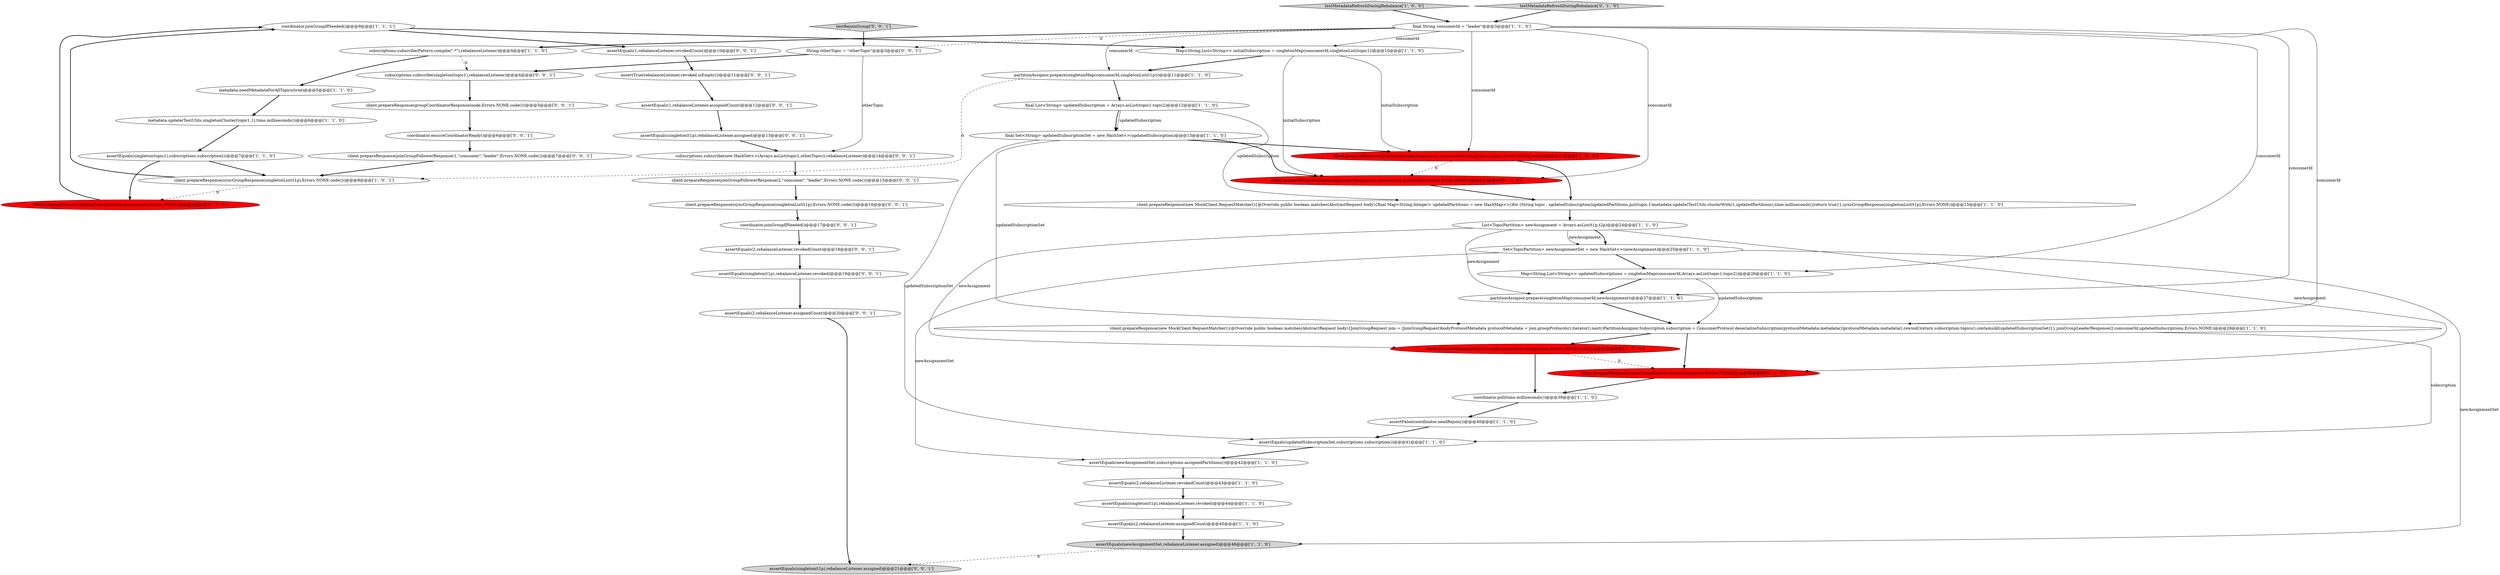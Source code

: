 digraph {
15 [style = filled, label = "final List<String> updatedSubscription = Arrays.asList(topic1,topic2)@@@12@@@['1', '1', '0']", fillcolor = white, shape = ellipse image = "AAA0AAABBB1BBB"];
20 [style = filled, label = "assertEquals(singleton(topic1),subscriptions.subscription())@@@7@@@['1', '1', '0']", fillcolor = white, shape = ellipse image = "AAA0AAABBB1BBB"];
41 [style = filled, label = "assertEquals(2,rebalanceListener.revokedCount)@@@18@@@['0', '0', '1']", fillcolor = white, shape = ellipse image = "AAA0AAABBB3BBB"];
31 [style = filled, label = "client.prepareResponse(syncGroupResponse(newAssignment,Errors.NONE))@@@38@@@['0', '1', '0']", fillcolor = red, shape = ellipse image = "AAA1AAABBB2BBB"];
11 [style = filled, label = "partitionAssignor.prepare(singletonMap(consumerId,newAssignment))@@@27@@@['1', '1', '0']", fillcolor = white, shape = ellipse image = "AAA0AAABBB1BBB"];
36 [style = filled, label = "subscriptions.subscribe(singleton(topic1),rebalanceListener)@@@4@@@['0', '0', '1']", fillcolor = white, shape = ellipse image = "AAA0AAABBB3BBB"];
2 [style = filled, label = "partitionAssignor.prepare(singletonMap(consumerId,singletonList(t1p)))@@@11@@@['1', '1', '0']", fillcolor = white, shape = ellipse image = "AAA0AAABBB1BBB"];
5 [style = filled, label = "testMetadataRefreshDuringRebalance['1', '0', '0']", fillcolor = lightgray, shape = diamond image = "AAA0AAABBB1BBB"];
16 [style = filled, label = "client.prepareResponse(syncGroupResponse(singletonList(t1p),Errors.NONE.code()))@@@8@@@['1', '0', '1']", fillcolor = white, shape = ellipse image = "AAA0AAABBB1BBB"];
48 [style = filled, label = "coordinator.ensureCoordinatorReady()@@@6@@@['0', '0', '1']", fillcolor = white, shape = ellipse image = "AAA0AAABBB3BBB"];
25 [style = filled, label = "final Set<String> updatedSubscriptionSet = new HashSet<>(updatedSubscription)@@@13@@@['1', '1', '0']", fillcolor = white, shape = ellipse image = "AAA0AAABBB1BBB"];
39 [style = filled, label = "assertEquals(singleton(t1p),rebalanceListener.assigned)@@@13@@@['0', '0', '1']", fillcolor = white, shape = ellipse image = "AAA0AAABBB3BBB"];
18 [style = filled, label = "metadata.update(TestUtils.singletonCluster(topic1,1),time.milliseconds())@@@6@@@['1', '1', '0']", fillcolor = white, shape = ellipse image = "AAA0AAABBB1BBB"];
4 [style = filled, label = "metadata.needMetadataForAllTopics(true)@@@5@@@['1', '1', '0']", fillcolor = white, shape = ellipse image = "AAA0AAABBB1BBB"];
13 [style = filled, label = "client.prepareResponse(joinGroupLeaderResponse(1,consumerId,initialSubscription,Errors.NONE.code()))@@@14@@@['1', '0', '0']", fillcolor = red, shape = ellipse image = "AAA1AAABBB1BBB"];
40 [style = filled, label = "coordinator.joinGroupIfNeeded()@@@17@@@['0', '0', '1']", fillcolor = white, shape = ellipse image = "AAA0AAABBB3BBB"];
8 [style = filled, label = "List<TopicPartition> newAssignment = Arrays.asList(t1p,t2p)@@@24@@@['1', '1', '0']", fillcolor = white, shape = ellipse image = "AAA0AAABBB1BBB"];
45 [style = filled, label = "String otherTopic = \"otherTopic\"@@@3@@@['0', '0', '1']", fillcolor = white, shape = ellipse image = "AAA0AAABBB3BBB"];
49 [style = filled, label = "subscriptions.subscribe(new HashSet<>(Arrays.asList(topic1,otherTopic)),rebalanceListener)@@@14@@@['0', '0', '1']", fillcolor = white, shape = ellipse image = "AAA0AAABBB3BBB"];
30 [style = filled, label = "client.prepareResponse(groupCoordinatorResponse(node,Errors.NONE))@@@8@@@['0', '1', '0']", fillcolor = red, shape = ellipse image = "AAA1AAABBB2BBB"];
33 [style = filled, label = "client.prepareResponse(joinGroupFollowerResponse(1,\"consumer\",\"leader\",Errors.NONE.code()))@@@7@@@['0', '0', '1']", fillcolor = white, shape = ellipse image = "AAA0AAABBB3BBB"];
35 [style = filled, label = "testRejoinGroup['0', '0', '1']", fillcolor = lightgray, shape = diamond image = "AAA0AAABBB3BBB"];
22 [style = filled, label = "assertEquals(newAssignmentSet,subscriptions.assignedPartitions())@@@42@@@['1', '1', '0']", fillcolor = white, shape = ellipse image = "AAA0AAABBB1BBB"];
0 [style = filled, label = "final String consumerId = \"leader\"@@@3@@@['1', '1', '0']", fillcolor = white, shape = ellipse image = "AAA0AAABBB1BBB"];
1 [style = filled, label = "Map<String,List<String>> initialSubscription = singletonMap(consumerId,singletonList(topic1))@@@10@@@['1', '1', '0']", fillcolor = white, shape = ellipse image = "AAA0AAABBB1BBB"];
19 [style = filled, label = "coordinator.joinGroupIfNeeded()@@@9@@@['1', '1', '1']", fillcolor = white, shape = ellipse image = "AAA0AAABBB1BBB"];
24 [style = filled, label = "assertEquals(2,rebalanceListener.revokedCount)@@@43@@@['1', '1', '0']", fillcolor = white, shape = ellipse image = "AAA0AAABBB1BBB"];
21 [style = filled, label = "subscriptions.subscribe(Pattern.compile(\".*\"),rebalanceListener)@@@4@@@['1', '1', '0']", fillcolor = white, shape = ellipse image = "AAA0AAABBB1BBB"];
37 [style = filled, label = "client.prepareResponse(syncGroupResponse(singletonList(t1p),Errors.NONE.code()))@@@16@@@['0', '0', '1']", fillcolor = white, shape = ellipse image = "AAA0AAABBB3BBB"];
42 [style = filled, label = "assertEquals(singleton(t1p),rebalanceListener.revoked)@@@19@@@['0', '0', '1']", fillcolor = white, shape = ellipse image = "AAA0AAABBB3BBB"];
17 [style = filled, label = "client.prepareResponse(new MockClient.RequestMatcher(){@Override public boolean matches(AbstractRequest body){final Map<String,Integer> updatedPartitions = new HashMap<>()for (String topic : updatedSubscription)updatedPartitions.put(topic,1)metadata.update(TestUtils.clusterWith(1,updatedPartitions),time.milliseconds())return true}},syncGroupResponse(singletonList(t1p),Errors.NONE))@@@15@@@['1', '1', '0']", fillcolor = white, shape = ellipse image = "AAA0AAABBB1BBB"];
27 [style = filled, label = "Map<String,List<String>> updatedSubscriptions = singletonMap(consumerId,Arrays.asList(topic1,topic2))@@@26@@@['1', '1', '0']", fillcolor = white, shape = ellipse image = "AAA0AAABBB1BBB"];
29 [style = filled, label = "testMetadataRefreshDuringRebalance['0', '1', '0']", fillcolor = lightgray, shape = diamond image = "AAA0AAABBB2BBB"];
34 [style = filled, label = "client.prepareResponse(joinGroupFollowerResponse(2,\"consumer\",\"leader\",Errors.NONE.code()))@@@15@@@['0', '0', '1']", fillcolor = white, shape = ellipse image = "AAA0AAABBB3BBB"];
7 [style = filled, label = "coordinator.poll(time.milliseconds())@@@39@@@['1', '1', '0']", fillcolor = white, shape = ellipse image = "AAA0AAABBB1BBB"];
43 [style = filled, label = "assertTrue(rebalanceListener.revoked.isEmpty())@@@11@@@['0', '0', '1']", fillcolor = white, shape = ellipse image = "AAA0AAABBB3BBB"];
26 [style = filled, label = "assertEquals(singleton(t1p),rebalanceListener.revoked)@@@44@@@['1', '1', '0']", fillcolor = white, shape = ellipse image = "AAA0AAABBB1BBB"];
10 [style = filled, label = "Set<TopicPartition> newAssignmentSet = new HashSet<>(newAssignment)@@@25@@@['1', '1', '0']", fillcolor = white, shape = ellipse image = "AAA0AAABBB1BBB"];
44 [style = filled, label = "assertEquals(2,rebalanceListener.assignedCount)@@@20@@@['0', '0', '1']", fillcolor = white, shape = ellipse image = "AAA0AAABBB3BBB"];
46 [style = filled, label = "assertEquals(singleton(t1p),rebalanceListener.assigned)@@@21@@@['0', '0', '1']", fillcolor = lightgray, shape = ellipse image = "AAA0AAABBB3BBB"];
3 [style = filled, label = "client.prepareResponse(new MockClient.RequestMatcher(){@Override public boolean matches(AbstractRequest body){JoinGroupRequest join = (JoinGroupRequest)bodyProtocolMetadata protocolMetadata = join.groupProtocols().iterator().next()PartitionAssignor.Subscription subscription = ConsumerProtocol.deserializeSubscription(protocolMetadata.metadata())protocolMetadata.metadata().rewind()return subscription.topics().containsAll(updatedSubscriptionSet)}},joinGroupLeaderResponse(2,consumerId,updatedSubscriptions,Errors.NONE))@@@28@@@['1', '1', '0']", fillcolor = white, shape = ellipse image = "AAA0AAABBB1BBB"];
47 [style = filled, label = "client.prepareResponse(groupCoordinatorResponse(node,Errors.NONE.code()))@@@5@@@['0', '0', '1']", fillcolor = white, shape = ellipse image = "AAA0AAABBB3BBB"];
14 [style = filled, label = "assertEquals(updatedSubscriptionSet,subscriptions.subscription())@@@41@@@['1', '1', '0']", fillcolor = white, shape = ellipse image = "AAA0AAABBB1BBB"];
6 [style = filled, label = "client.prepareResponse(syncGroupResponse(newAssignment,Errors.NONE.code()))@@@38@@@['1', '0', '0']", fillcolor = red, shape = ellipse image = "AAA1AAABBB1BBB"];
23 [style = filled, label = "assertEquals(newAssignmentSet,rebalanceListener.assigned)@@@46@@@['1', '1', '0']", fillcolor = lightgray, shape = ellipse image = "AAA0AAABBB1BBB"];
12 [style = filled, label = "assertEquals(2,rebalanceListener.assignedCount)@@@45@@@['1', '1', '0']", fillcolor = white, shape = ellipse image = "AAA0AAABBB1BBB"];
38 [style = filled, label = "assertEquals(1,rebalanceListener.revokedCount)@@@10@@@['0', '0', '1']", fillcolor = white, shape = ellipse image = "AAA0AAABBB3BBB"];
28 [style = filled, label = "client.prepareResponse(joinGroupLeaderResponse(1,consumerId,initialSubscription,Errors.NONE))@@@14@@@['0', '1', '0']", fillcolor = red, shape = ellipse image = "AAA1AAABBB2BBB"];
32 [style = filled, label = "assertEquals(1,rebalanceListener.assignedCount)@@@12@@@['0', '0', '1']", fillcolor = white, shape = ellipse image = "AAA0AAABBB3BBB"];
9 [style = filled, label = "assertFalse(coordinator.needRejoin())@@@40@@@['1', '1', '0']", fillcolor = white, shape = ellipse image = "AAA0AAABBB1BBB"];
15->17 [style = solid, label="updatedSubscription"];
17->8 [style = bold, label=""];
8->10 [style = bold, label=""];
0->2 [style = solid, label="consumerId"];
8->6 [style = solid, label="newAssignment"];
25->28 [style = bold, label=""];
36->47 [style = bold, label=""];
33->16 [style = bold, label=""];
8->11 [style = solid, label="newAssignment"];
47->48 [style = bold, label=""];
25->14 [style = solid, label="updatedSubscriptionSet"];
25->13 [style = bold, label=""];
15->25 [style = bold, label=""];
10->27 [style = bold, label=""];
3->31 [style = bold, label=""];
1->28 [style = solid, label="initialSubscription"];
45->49 [style = solid, label="otherTopic"];
25->3 [style = solid, label="updatedSubscriptionSet"];
14->22 [style = bold, label=""];
29->0 [style = bold, label=""];
45->36 [style = bold, label=""];
43->32 [style = bold, label=""];
8->31 [style = solid, label="newAssignment"];
3->6 [style = bold, label=""];
6->31 [style = dashed, label="0"];
4->18 [style = bold, label=""];
0->21 [style = bold, label=""];
13->28 [style = dashed, label="0"];
8->10 [style = solid, label="newAssignment"];
16->19 [style = bold, label=""];
49->34 [style = bold, label=""];
10->22 [style = solid, label="newAssignmentSet"];
0->28 [style = solid, label="consumerId"];
0->1 [style = solid, label="consumerId"];
31->7 [style = bold, label=""];
21->36 [style = dashed, label="0"];
0->27 [style = solid, label="consumerId"];
3->14 [style = solid, label="subscription"];
7->9 [style = bold, label=""];
1->13 [style = solid, label="initialSubscription"];
44->46 [style = bold, label=""];
24->26 [style = bold, label=""];
18->20 [style = bold, label=""];
19->1 [style = bold, label=""];
13->17 [style = bold, label=""];
26->12 [style = bold, label=""];
30->19 [style = bold, label=""];
42->44 [style = bold, label=""];
0->13 [style = solid, label="consumerId"];
20->16 [style = bold, label=""];
15->25 [style = solid, label="updatedSubscription"];
27->11 [style = bold, label=""];
5->0 [style = bold, label=""];
34->37 [style = bold, label=""];
11->3 [style = bold, label=""];
10->23 [style = solid, label="newAssignmentSet"];
16->30 [style = dashed, label="0"];
0->3 [style = solid, label="consumerId"];
23->46 [style = dashed, label="0"];
2->16 [style = dashed, label="0"];
39->49 [style = bold, label=""];
2->15 [style = bold, label=""];
40->41 [style = bold, label=""];
9->14 [style = bold, label=""];
48->33 [style = bold, label=""];
35->45 [style = bold, label=""];
28->17 [style = bold, label=""];
27->3 [style = solid, label="updatedSubscriptions"];
32->39 [style = bold, label=""];
1->2 [style = bold, label=""];
12->23 [style = bold, label=""];
22->24 [style = bold, label=""];
6->7 [style = bold, label=""];
20->30 [style = bold, label=""];
19->38 [style = bold, label=""];
0->11 [style = solid, label="consumerId"];
37->40 [style = bold, label=""];
38->43 [style = bold, label=""];
0->45 [style = dashed, label="0"];
21->4 [style = bold, label=""];
41->42 [style = bold, label=""];
}
